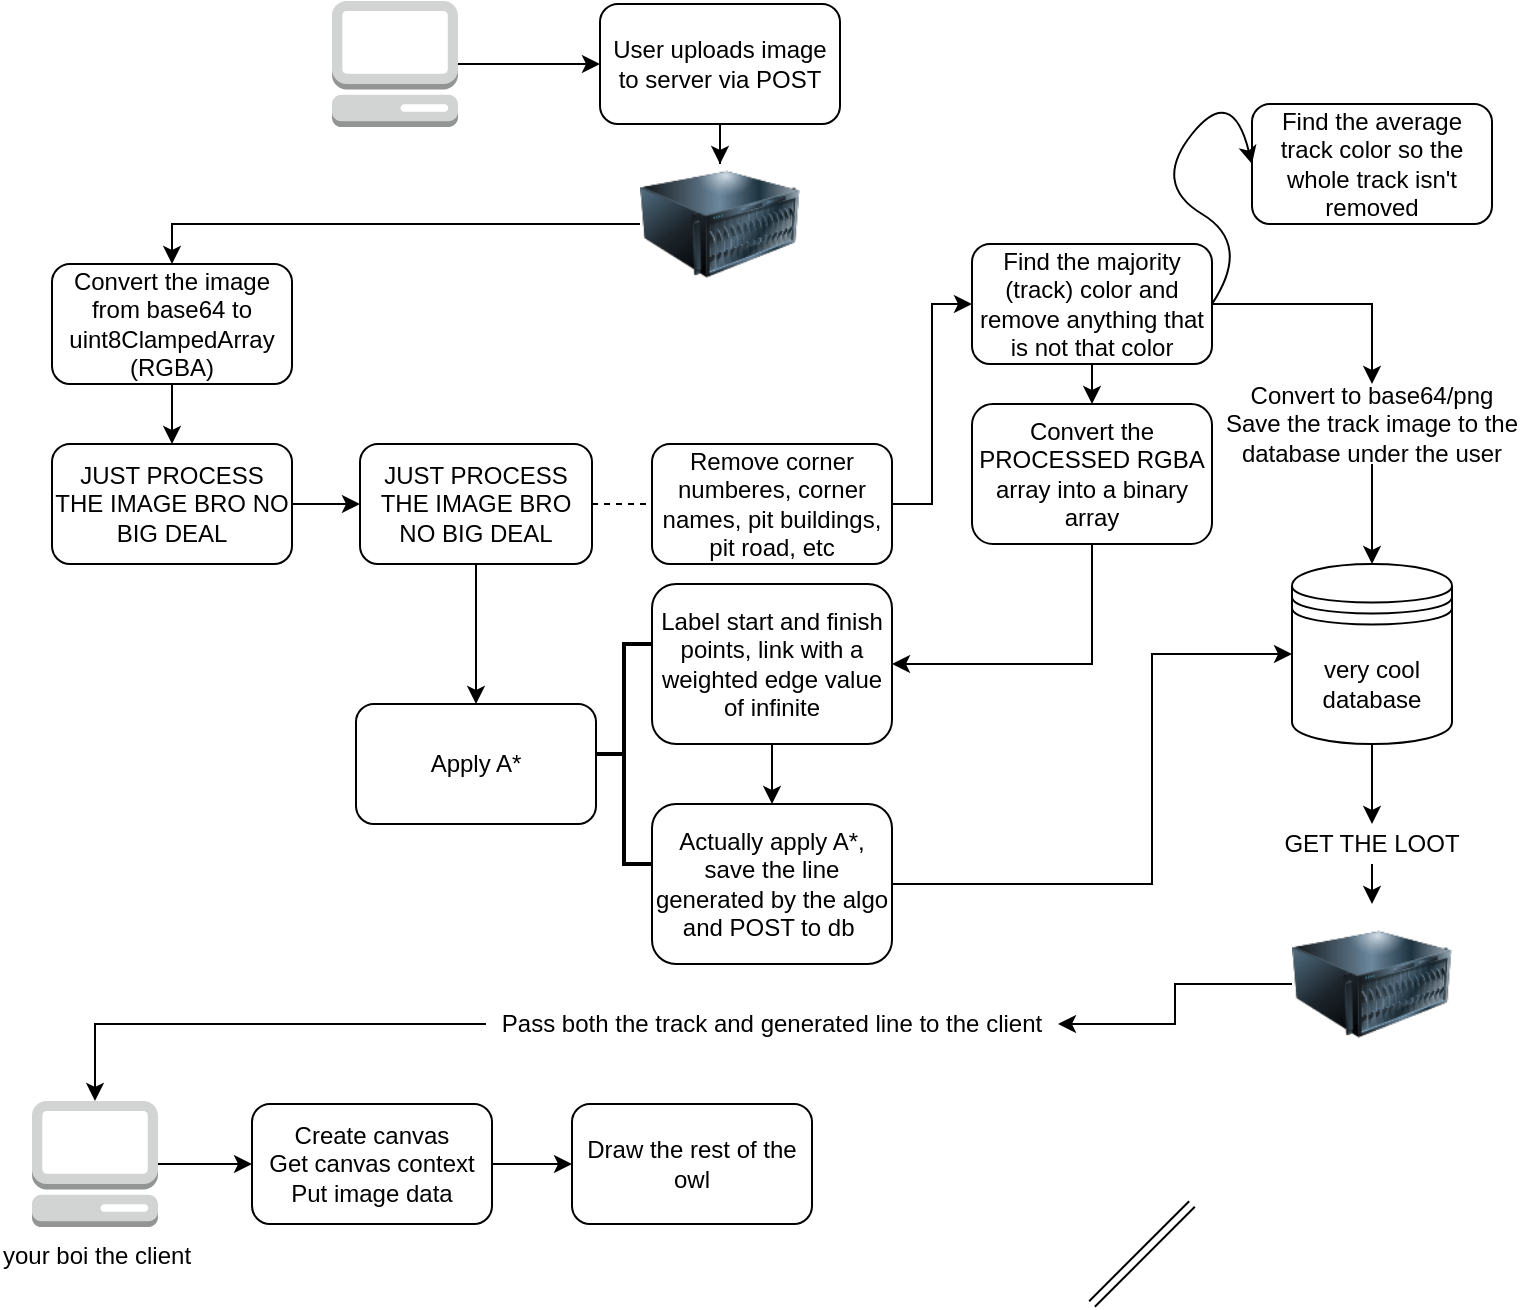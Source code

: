 <mxfile version="13.1.3">
    <diagram id="6hGFLwfOUW9BJ-s0fimq" name="Page-1">
        <mxGraphModel dx="769" dy="787" grid="1" gridSize="10" guides="1" tooltips="1" connect="1" arrows="1" fold="1" page="1" pageScale="1" pageWidth="827" pageHeight="1169" math="0" shadow="0">
            <root>
                <mxCell id="0"/>
                <mxCell id="1" parent="0"/>
                <mxCell id="5ZhOl8MgA3C1oUMQjsz7-3" style="edgeStyle=orthogonalEdgeStyle;rounded=0;orthogonalLoop=1;jettySize=auto;html=1;exitX=0.5;exitY=1;exitDx=0;exitDy=0;" parent="1" source="5ZhOl8MgA3C1oUMQjsz7-1" target="5ZhOl8MgA3C1oUMQjsz7-2" edge="1">
                    <mxGeometry relative="1" as="geometry"/>
                </mxCell>
                <mxCell id="5ZhOl8MgA3C1oUMQjsz7-1" value="User uploads image to server via POST" style="rounded=1;whiteSpace=wrap;html=1;" parent="1" vertex="1">
                    <mxGeometry x="354" y="20" width="120" height="60" as="geometry"/>
                </mxCell>
                <mxCell id="5ZhOl8MgA3C1oUMQjsz7-8" style="edgeStyle=orthogonalEdgeStyle;rounded=0;orthogonalLoop=1;jettySize=auto;html=1;entryX=0.5;entryY=0;entryDx=0;entryDy=0;" parent="1" source="5ZhOl8MgA3C1oUMQjsz7-2" target="5ZhOl8MgA3C1oUMQjsz7-5" edge="1">
                    <mxGeometry relative="1" as="geometry"/>
                </mxCell>
                <mxCell id="5ZhOl8MgA3C1oUMQjsz7-2" value="" style="image;html=1;labelBackgroundColor=#ffffff;image=img/lib/clip_art/computers/Server_128x128.png" parent="1" vertex="1">
                    <mxGeometry x="374" y="100" width="80" height="60" as="geometry"/>
                </mxCell>
                <mxCell id="5ZhOl8MgA3C1oUMQjsz7-9" style="edgeStyle=orthogonalEdgeStyle;rounded=0;orthogonalLoop=1;jettySize=auto;html=1;entryX=0.5;entryY=0;entryDx=0;entryDy=0;" parent="1" source="5ZhOl8MgA3C1oUMQjsz7-5" target="5ZhOl8MgA3C1oUMQjsz7-7" edge="1">
                    <mxGeometry relative="1" as="geometry"/>
                </mxCell>
                <mxCell id="5ZhOl8MgA3C1oUMQjsz7-5" value="Convert the image from base64 to uint8ClampedArray (RGBA)" style="rounded=1;whiteSpace=wrap;html=1;" parent="1" vertex="1">
                    <mxGeometry x="80" y="150" width="120" height="60" as="geometry"/>
                </mxCell>
                <mxCell id="5ZhOl8MgA3C1oUMQjsz7-17" style="edgeStyle=orthogonalEdgeStyle;rounded=0;orthogonalLoop=1;jettySize=auto;html=1;exitX=1;exitY=0.5;exitDx=0;exitDy=0;entryX=0;entryY=0.5;entryDx=0;entryDy=0;" parent="1" source="5ZhOl8MgA3C1oUMQjsz7-7" target="5ZhOl8MgA3C1oUMQjsz7-18" edge="1">
                    <mxGeometry relative="1" as="geometry">
                        <mxPoint x="240" y="270" as="targetPoint"/>
                    </mxGeometry>
                </mxCell>
                <mxCell id="5ZhOl8MgA3C1oUMQjsz7-7" value="JUST PROCESS THE IMAGE BRO NO BIG DEAL" style="rounded=1;whiteSpace=wrap;html=1;" parent="1" vertex="1">
                    <mxGeometry x="80" y="240" width="120" height="60" as="geometry"/>
                </mxCell>
                <mxCell id="5ZhOl8MgA3C1oUMQjsz7-41" style="edgeStyle=orthogonalEdgeStyle;rounded=0;orthogonalLoop=1;jettySize=auto;html=1;entryX=0.5;entryY=0;entryDx=0;entryDy=0;" parent="1" source="5ZhOl8MgA3C1oUMQjsz7-18" target="5ZhOl8MgA3C1oUMQjsz7-39" edge="1">
                    <mxGeometry relative="1" as="geometry"/>
                </mxCell>
                <mxCell id="5ZhOl8MgA3C1oUMQjsz7-18" value="JUST PROCESS THE IMAGE BRO NO BIG DEAL" style="rounded=1;whiteSpace=wrap;html=1;" parent="1" vertex="1">
                    <mxGeometry x="234" y="240" width="116" height="60" as="geometry"/>
                </mxCell>
                <mxCell id="5ZhOl8MgA3C1oUMQjsz7-30" style="edgeStyle=orthogonalEdgeStyle;rounded=0;orthogonalLoop=1;jettySize=auto;html=1;exitX=1;exitY=0.5;exitDx=0;exitDy=0;entryX=0;entryY=0.5;entryDx=0;entryDy=0;" parent="1" source="5ZhOl8MgA3C1oUMQjsz7-22" target="5ZhOl8MgA3C1oUMQjsz7-23" edge="1">
                    <mxGeometry relative="1" as="geometry"/>
                </mxCell>
                <mxCell id="5ZhOl8MgA3C1oUMQjsz7-22" value="Remove corner numberes, corner names, pit buildings, pit road, etc" style="rounded=1;whiteSpace=wrap;html=1;" parent="1" vertex="1">
                    <mxGeometry x="380" y="240" width="120" height="60" as="geometry"/>
                </mxCell>
                <mxCell id="5ZhOl8MgA3C1oUMQjsz7-32" style="edgeStyle=orthogonalEdgeStyle;rounded=0;orthogonalLoop=1;jettySize=auto;html=1;exitX=0.5;exitY=1;exitDx=0;exitDy=0;entryX=0.5;entryY=0;entryDx=0;entryDy=0;" parent="1" source="5ZhOl8MgA3C1oUMQjsz7-23" target="5ZhOl8MgA3C1oUMQjsz7-27" edge="1">
                    <mxGeometry relative="1" as="geometry"/>
                </mxCell>
                <mxCell id="5ZhOl8MgA3C1oUMQjsz7-23" value="Find the majority (track) color and remove anything that is not that color" style="rounded=1;whiteSpace=wrap;html=1;" parent="1" vertex="1">
                    <mxGeometry x="540" y="140" width="120" height="60" as="geometry"/>
                </mxCell>
                <mxCell id="5ZhOl8MgA3C1oUMQjsz7-25" value="Find the average track color so the whole track isn't removed" style="rounded=1;whiteSpace=wrap;html=1;" parent="1" vertex="1">
                    <mxGeometry x="680" y="70" width="120" height="60" as="geometry"/>
                </mxCell>
                <mxCell id="5ZhOl8MgA3C1oUMQjsz7-53" style="edgeStyle=orthogonalEdgeStyle;rounded=0;orthogonalLoop=1;jettySize=auto;html=1;entryX=1;entryY=0.5;entryDx=0;entryDy=0;" parent="1" source="5ZhOl8MgA3C1oUMQjsz7-27" target="5ZhOl8MgA3C1oUMQjsz7-43" edge="1">
                    <mxGeometry relative="1" as="geometry">
                        <Array as="points">
                            <mxPoint x="600" y="350"/>
                        </Array>
                    </mxGeometry>
                </mxCell>
                <mxCell id="5ZhOl8MgA3C1oUMQjsz7-27" value="Convert the PROCESSED RGBA array into a binary array" style="rounded=1;whiteSpace=wrap;html=1;" parent="1" vertex="1">
                    <mxGeometry x="540" y="220" width="120" height="70" as="geometry"/>
                </mxCell>
                <mxCell id="5ZhOl8MgA3C1oUMQjsz7-29" value="" style="curved=1;endArrow=classic;html=1;exitX=1;exitY=0.5;exitDx=0;exitDy=0;entryX=0;entryY=0.5;entryDx=0;entryDy=0;" parent="1" source="5ZhOl8MgA3C1oUMQjsz7-23" target="5ZhOl8MgA3C1oUMQjsz7-25" edge="1">
                    <mxGeometry width="50" height="50" relative="1" as="geometry">
                        <mxPoint x="610" y="80" as="sourcePoint"/>
                        <mxPoint x="660" y="30" as="targetPoint"/>
                        <Array as="points">
                            <mxPoint x="680" y="140"/>
                            <mxPoint x="630" y="110"/>
                            <mxPoint x="670" y="60"/>
                        </Array>
                    </mxGeometry>
                </mxCell>
                <mxCell id="5ZhOl8MgA3C1oUMQjsz7-58" style="edgeStyle=orthogonalEdgeStyle;rounded=0;orthogonalLoop=1;jettySize=auto;html=1;exitX=0.5;exitY=1;exitDx=0;exitDy=0;entryX=0.5;entryY=0;entryDx=0;entryDy=0;" parent="1" source="5ZhOl8MgA3C1oUMQjsz7-31" target="5ZhOl8MgA3C1oUMQjsz7-57" edge="1">
                    <mxGeometry relative="1" as="geometry"/>
                </mxCell>
                <mxCell id="5ZhOl8MgA3C1oUMQjsz7-31" value="very cool database" style="shape=datastore;whiteSpace=wrap;html=1;" parent="1" vertex="1">
                    <mxGeometry x="700" y="300" width="80" height="90" as="geometry"/>
                </mxCell>
                <mxCell id="5ZhOl8MgA3C1oUMQjsz7-37" style="edgeStyle=orthogonalEdgeStyle;rounded=0;orthogonalLoop=1;jettySize=auto;html=1;exitX=0.5;exitY=1;exitDx=0;exitDy=0;entryX=0.5;entryY=0;entryDx=0;entryDy=0;" parent="1" source="5ZhOl8MgA3C1oUMQjsz7-34" target="5ZhOl8MgA3C1oUMQjsz7-31" edge="1">
                    <mxGeometry relative="1" as="geometry"/>
                </mxCell>
                <mxCell id="5ZhOl8MgA3C1oUMQjsz7-34" value="Convert to base64/png&lt;br&gt;Save the track image to the database under the user" style="text;html=1;strokeColor=none;fillColor=none;align=center;verticalAlign=middle;whiteSpace=wrap;rounded=0;" parent="1" vertex="1">
                    <mxGeometry x="660" y="210" width="160" height="40" as="geometry"/>
                </mxCell>
                <mxCell id="5ZhOl8MgA3C1oUMQjsz7-35" style="edgeStyle=orthogonalEdgeStyle;rounded=0;orthogonalLoop=1;jettySize=auto;html=1;exitX=1;exitY=0.5;exitDx=0;exitDy=0;entryX=0.5;entryY=0;entryDx=0;entryDy=0;" parent="1" source="5ZhOl8MgA3C1oUMQjsz7-23" target="5ZhOl8MgA3C1oUMQjsz7-34" edge="1">
                    <mxGeometry relative="1" as="geometry">
                        <mxPoint x="660" y="170" as="sourcePoint"/>
                        <mxPoint x="740" y="300" as="targetPoint"/>
                    </mxGeometry>
                </mxCell>
                <mxCell id="5ZhOl8MgA3C1oUMQjsz7-39" value="Apply A*" style="rounded=1;whiteSpace=wrap;html=1;" parent="1" vertex="1">
                    <mxGeometry x="232" y="370" width="120" height="60" as="geometry"/>
                </mxCell>
                <mxCell id="5ZhOl8MgA3C1oUMQjsz7-42" value="" style="endArrow=none;dashed=1;html=1;exitX=1;exitY=0.5;exitDx=0;exitDy=0;entryX=0;entryY=0.5;entryDx=0;entryDy=0;" parent="1" source="5ZhOl8MgA3C1oUMQjsz7-18" target="5ZhOl8MgA3C1oUMQjsz7-22" edge="1">
                    <mxGeometry width="50" height="50" relative="1" as="geometry">
                        <mxPoint x="440" y="450" as="sourcePoint"/>
                        <mxPoint x="490" y="400" as="targetPoint"/>
                    </mxGeometry>
                </mxCell>
                <mxCell id="5ZhOl8MgA3C1oUMQjsz7-54" style="edgeStyle=orthogonalEdgeStyle;rounded=0;orthogonalLoop=1;jettySize=auto;html=1;exitX=0.5;exitY=1;exitDx=0;exitDy=0;entryX=0.5;entryY=0;entryDx=0;entryDy=0;" parent="1" source="5ZhOl8MgA3C1oUMQjsz7-43" target="5ZhOl8MgA3C1oUMQjsz7-44" edge="1">
                    <mxGeometry relative="1" as="geometry"/>
                </mxCell>
                <mxCell id="5ZhOl8MgA3C1oUMQjsz7-43" value="Label start and finish points, link with a weighted edge value of infinite" style="rounded=1;whiteSpace=wrap;html=1;" parent="1" vertex="1">
                    <mxGeometry x="380" y="310" width="120" height="80" as="geometry"/>
                </mxCell>
                <mxCell id="5ZhOl8MgA3C1oUMQjsz7-55" style="edgeStyle=orthogonalEdgeStyle;rounded=0;orthogonalLoop=1;jettySize=auto;html=1;entryX=0;entryY=0.5;entryDx=0;entryDy=0;" parent="1" source="5ZhOl8MgA3C1oUMQjsz7-44" target="5ZhOl8MgA3C1oUMQjsz7-31" edge="1">
                    <mxGeometry relative="1" as="geometry">
                        <Array as="points">
                            <mxPoint x="630" y="460"/>
                            <mxPoint x="630" y="345"/>
                        </Array>
                    </mxGeometry>
                </mxCell>
                <mxCell id="5ZhOl8MgA3C1oUMQjsz7-44" value="Actually apply A*, save the line generated by the algo and POST to db&amp;nbsp;" style="rounded=1;whiteSpace=wrap;html=1;" parent="1" vertex="1">
                    <mxGeometry x="380" y="420" width="120" height="80" as="geometry"/>
                </mxCell>
                <mxCell id="5ZhOl8MgA3C1oUMQjsz7-46" value="" style="strokeWidth=2;html=1;shape=mxgraph.flowchart.annotation_2;align=left;labelPosition=right;pointerEvents=1;" parent="1" vertex="1">
                    <mxGeometry x="352" y="340" width="28" height="110" as="geometry"/>
                </mxCell>
                <mxCell id="5ZhOl8MgA3C1oUMQjsz7-61" style="edgeStyle=orthogonalEdgeStyle;rounded=0;orthogonalLoop=1;jettySize=auto;html=1;entryX=1;entryY=0.5;entryDx=0;entryDy=0;" parent="1" source="5ZhOl8MgA3C1oUMQjsz7-56" target="5ZhOl8MgA3C1oUMQjsz7-60" edge="1">
                    <mxGeometry relative="1" as="geometry"/>
                </mxCell>
                <mxCell id="5ZhOl8MgA3C1oUMQjsz7-56" value="" style="image;html=1;labelBackgroundColor=#ffffff;image=img/lib/clip_art/computers/Server_128x128.png" parent="1" vertex="1">
                    <mxGeometry x="700" y="470" width="80" height="80" as="geometry"/>
                </mxCell>
                <mxCell id="5ZhOl8MgA3C1oUMQjsz7-59" style="edgeStyle=orthogonalEdgeStyle;rounded=0;orthogonalLoop=1;jettySize=auto;html=1;exitX=0.5;exitY=1;exitDx=0;exitDy=0;entryX=0.5;entryY=0;entryDx=0;entryDy=0;" parent="1" source="5ZhOl8MgA3C1oUMQjsz7-57" target="5ZhOl8MgA3C1oUMQjsz7-56" edge="1">
                    <mxGeometry relative="1" as="geometry"/>
                </mxCell>
                <mxCell id="5ZhOl8MgA3C1oUMQjsz7-57" value="GET THE LOOT" style="text;html=1;strokeColor=none;fillColor=none;align=center;verticalAlign=middle;whiteSpace=wrap;rounded=0;" parent="1" vertex="1">
                    <mxGeometry x="685" y="430" width="110" height="20" as="geometry"/>
                </mxCell>
                <mxCell id="5ZhOl8MgA3C1oUMQjsz7-63" style="edgeStyle=orthogonalEdgeStyle;rounded=0;orthogonalLoop=1;jettySize=auto;html=1;exitX=0;exitY=0.5;exitDx=0;exitDy=0;entryX=0.5;entryY=0;entryDx=0;entryDy=0;entryPerimeter=0;" parent="1" source="5ZhOl8MgA3C1oUMQjsz7-60" target="5ZhOl8MgA3C1oUMQjsz7-62" edge="1">
                    <mxGeometry relative="1" as="geometry"/>
                </mxCell>
                <mxCell id="5ZhOl8MgA3C1oUMQjsz7-60" value="Pass both the track and generated line to the client" style="text;html=1;strokeColor=none;fillColor=none;align=center;verticalAlign=middle;whiteSpace=wrap;rounded=0;" parent="1" vertex="1">
                    <mxGeometry x="297" y="520" width="286" height="20" as="geometry"/>
                </mxCell>
                <mxCell id="5ZhOl8MgA3C1oUMQjsz7-69" style="edgeStyle=orthogonalEdgeStyle;rounded=0;orthogonalLoop=1;jettySize=auto;html=1;entryX=0;entryY=0.5;entryDx=0;entryDy=0;" parent="1" source="5ZhOl8MgA3C1oUMQjsz7-62" target="5ZhOl8MgA3C1oUMQjsz7-67" edge="1">
                    <mxGeometry relative="1" as="geometry"/>
                </mxCell>
                <mxCell id="5ZhOl8MgA3C1oUMQjsz7-62" value="your boi the client" style="outlineConnect=0;dashed=0;verticalLabelPosition=bottom;verticalAlign=top;align=center;html=1;shape=mxgraph.aws3.management_console;fillColor=#D2D3D3;gradientColor=none;" parent="1" vertex="1">
                    <mxGeometry x="70" y="568.5" width="63" height="63" as="geometry"/>
                </mxCell>
                <mxCell id="5ZhOl8MgA3C1oUMQjsz7-64" value="Draw the rest of the owl" style="rounded=1;whiteSpace=wrap;html=1;" parent="1" vertex="1">
                    <mxGeometry x="340" y="570" width="120" height="60" as="geometry"/>
                </mxCell>
                <mxCell id="5ZhOl8MgA3C1oUMQjsz7-70" style="edgeStyle=orthogonalEdgeStyle;rounded=0;orthogonalLoop=1;jettySize=auto;html=1;exitX=1;exitY=0.5;exitDx=0;exitDy=0;entryX=0;entryY=0.5;entryDx=0;entryDy=0;" parent="1" source="5ZhOl8MgA3C1oUMQjsz7-67" target="5ZhOl8MgA3C1oUMQjsz7-64" edge="1">
                    <mxGeometry relative="1" as="geometry"/>
                </mxCell>
                <mxCell id="5ZhOl8MgA3C1oUMQjsz7-67" value="Create canvas&lt;br&gt;Get canvas context&lt;br&gt;Put image data" style="rounded=1;whiteSpace=wrap;html=1;" parent="1" vertex="1">
                    <mxGeometry x="180" y="570" width="120" height="60" as="geometry"/>
                </mxCell>
                <mxCell id="5ZhOl8MgA3C1oUMQjsz7-72" style="edgeStyle=orthogonalEdgeStyle;rounded=0;orthogonalLoop=1;jettySize=auto;html=1;entryX=0;entryY=0.5;entryDx=0;entryDy=0;" parent="1" source="5ZhOl8MgA3C1oUMQjsz7-71" target="5ZhOl8MgA3C1oUMQjsz7-1" edge="1">
                    <mxGeometry relative="1" as="geometry"/>
                </mxCell>
                <mxCell id="5ZhOl8MgA3C1oUMQjsz7-71" value="" style="outlineConnect=0;dashed=0;verticalLabelPosition=bottom;verticalAlign=top;align=center;html=1;shape=mxgraph.aws3.management_console;fillColor=#D2D3D3;gradientColor=none;" parent="1" vertex="1">
                    <mxGeometry x="220" y="18.5" width="63" height="63" as="geometry"/>
                </mxCell>
                <mxCell id="2" value="" style="shape=link;html=1;" edge="1" parent="1">
                    <mxGeometry width="50" height="50" relative="1" as="geometry">
                        <mxPoint x="600" y="670" as="sourcePoint"/>
                        <mxPoint x="650" y="620" as="targetPoint"/>
                    </mxGeometry>
                </mxCell>
            </root>
        </mxGraphModel>
    </diagram>
</mxfile>